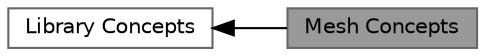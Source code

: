 digraph "Mesh Concepts"
{
 // LATEX_PDF_SIZE
  bgcolor="transparent";
  edge [fontname=Helvetica,fontsize=10,labelfontname=Helvetica,labelfontsize=10];
  node [fontname=Helvetica,fontsize=10,shape=box,height=0.2,width=0.4];
  rankdir=LR;
  Node2 [label="Library Concepts",height=0.2,width=0.4,color="grey40", fillcolor="white", style="filled",URL="$group__lconcepts.html",tooltip="List of concepts for types that have been defined in this library. They are grouped in different cate..."];
  Node1 [label="Mesh Concepts",height=0.2,width=0.4,color="gray40", fillcolor="grey60", style="filled", fontcolor="black",tooltip="List of concepts for types related to the Mesh data structures of the library. They allow to discrimi..."];
  Node2->Node1 [shape=plaintext, dir="back", style="solid"];
}
